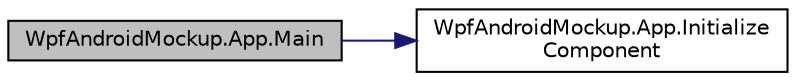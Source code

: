 digraph "WpfAndroidMockup.App.Main"
{
 // INTERACTIVE_SVG=YES
  edge [fontname="Helvetica",fontsize="10",labelfontname="Helvetica",labelfontsize="10"];
  node [fontname="Helvetica",fontsize="10",shape=record];
  rankdir="LR";
  Node8 [label="WpfAndroidMockup.App.Main",height=0.2,width=0.4,color="black", fillcolor="grey75", style="filled", fontcolor="black"];
  Node8 -> Node9 [color="midnightblue",fontsize="10",style="solid",fontname="Helvetica"];
  Node9 [label="WpfAndroidMockup.App.Initialize\lComponent",height=0.2,width=0.4,color="black", fillcolor="white", style="filled",URL="$class_wpf_android_mockup_1_1_app.html#a5387b11588635770a51a39f6f5abdf03",tooltip="InitializeComponent "];
}
